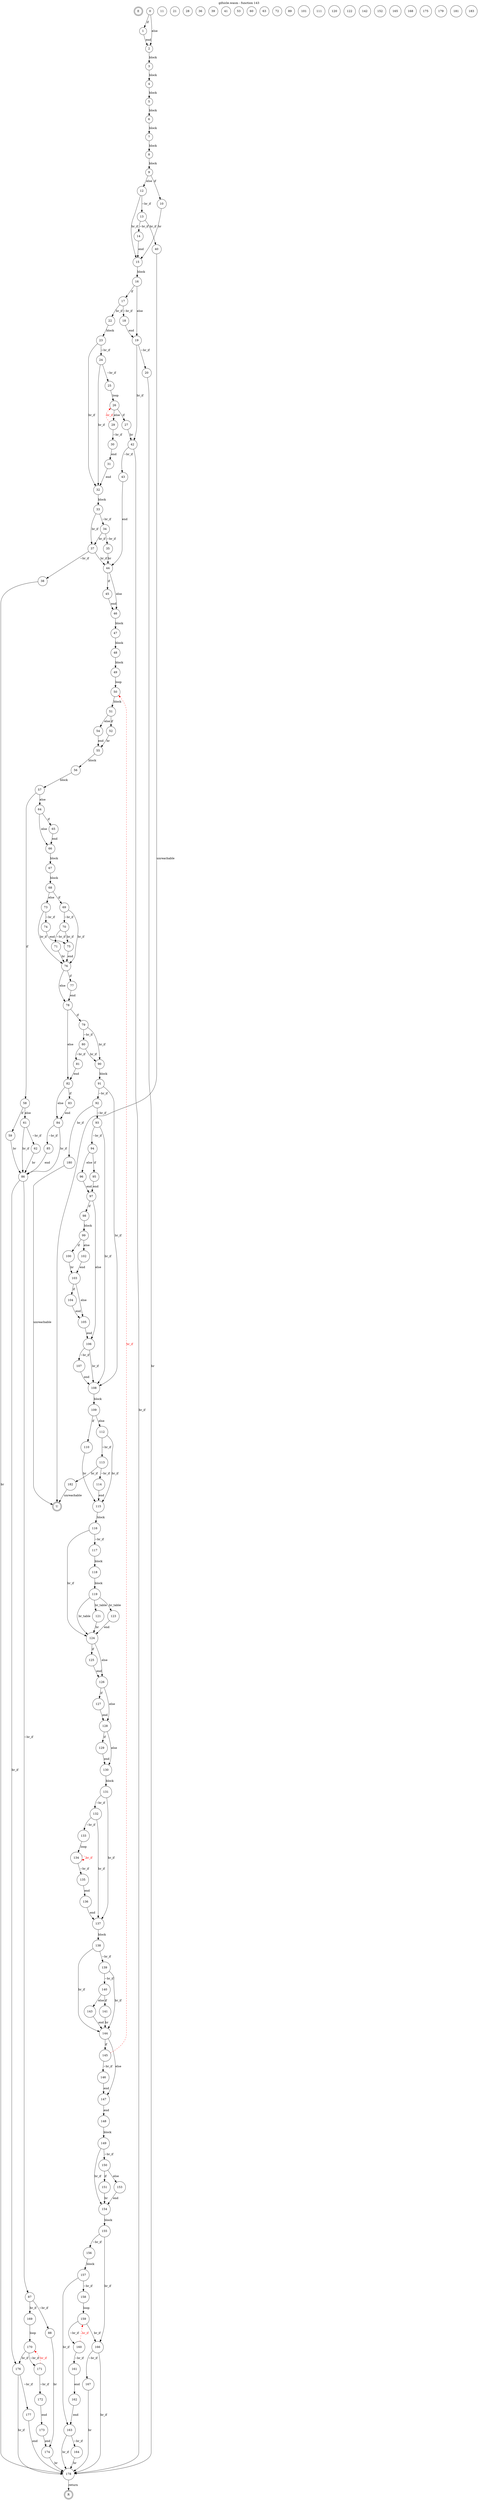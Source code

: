 digraph finite_state_machine {
    label = "gifsicle.wasm - function 143"
    labelloc =  t
    labelfontsize = 16
    labelfontcolor = black
    labelfontname = "Helvetica"
    node [shape = doublecircle]; E U R ;
node [shape=circle, fontcolor=black, style="", label="0"]0
node [shape=circle, fontcolor=black, style="", label="1"]1
node [shape=circle, fontcolor=black, style="", label="2"]2
node [shape=circle, fontcolor=black, style="", label="3"]3
node [shape=circle, fontcolor=black, style="", label="4"]4
node [shape=circle, fontcolor=black, style="", label="5"]5
node [shape=circle, fontcolor=black, style="", label="6"]6
node [shape=circle, fontcolor=black, style="", label="7"]7
node [shape=circle, fontcolor=black, style="", label="8"]8
node [shape=circle, fontcolor=black, style="", label="9"]9
node [shape=circle, fontcolor=black, style="", label="10"]10
node [shape=circle, fontcolor=black, style="", label="11"]11
node [shape=circle, fontcolor=black, style="", label="12"]12
node [shape=circle, fontcolor=black, style="", label="13"]13
node [shape=circle, fontcolor=black, style="", label="14"]14
node [shape=circle, fontcolor=black, style="", label="15"]15
node [shape=circle, fontcolor=black, style="", label="16"]16
node [shape=circle, fontcolor=black, style="", label="17"]17
node [shape=circle, fontcolor=black, style="", label="18"]18
node [shape=circle, fontcolor=black, style="", label="19"]19
node [shape=circle, fontcolor=black, style="", label="20"]20
node [shape=circle, fontcolor=black, style="", label="21"]21
node [shape=circle, fontcolor=black, style="", label="22"]22
node [shape=circle, fontcolor=black, style="", label="23"]23
node [shape=circle, fontcolor=black, style="", label="24"]24
node [shape=circle, fontcolor=black, style="", label="25"]25
node [shape=circle, fontcolor=black, style="", label="26"]26
node [shape=circle, fontcolor=black, style="", label="27"]27
node [shape=circle, fontcolor=black, style="", label="28"]28
node [shape=circle, fontcolor=black, style="", label="29"]29
node [shape=circle, fontcolor=black, style="", label="30"]30
node [shape=circle, fontcolor=black, style="", label="31"]31
node [shape=circle, fontcolor=black, style="", label="32"]32
node [shape=circle, fontcolor=black, style="", label="33"]33
node [shape=circle, fontcolor=black, style="", label="34"]34
node [shape=circle, fontcolor=black, style="", label="35"]35
node [shape=circle, fontcolor=black, style="", label="36"]36
node [shape=circle, fontcolor=black, style="", label="37"]37
node [shape=circle, fontcolor=black, style="", label="38"]38
node [shape=circle, fontcolor=black, style="", label="39"]39
node [shape=circle, fontcolor=black, style="", label="40"]40
node [shape=circle, fontcolor=black, style="", label="41"]41
node [shape=circle, fontcolor=black, style="", label="42"]42
node [shape=circle, fontcolor=black, style="", label="43"]43
node [shape=circle, fontcolor=black, style="", label="44"]44
node [shape=circle, fontcolor=black, style="", label="45"]45
node [shape=circle, fontcolor=black, style="", label="46"]46
node [shape=circle, fontcolor=black, style="", label="47"]47
node [shape=circle, fontcolor=black, style="", label="48"]48
node [shape=circle, fontcolor=black, style="", label="49"]49
node [shape=circle, fontcolor=black, style="", label="50"]50
node [shape=circle, fontcolor=black, style="", label="51"]51
node [shape=circle, fontcolor=black, style="", label="52"]52
node [shape=circle, fontcolor=black, style="", label="53"]53
node [shape=circle, fontcolor=black, style="", label="54"]54
node [shape=circle, fontcolor=black, style="", label="55"]55
node [shape=circle, fontcolor=black, style="", label="56"]56
node [shape=circle, fontcolor=black, style="", label="57"]57
node [shape=circle, fontcolor=black, style="", label="58"]58
node [shape=circle, fontcolor=black, style="", label="59"]59
node [shape=circle, fontcolor=black, style="", label="60"]60
node [shape=circle, fontcolor=black, style="", label="61"]61
node [shape=circle, fontcolor=black, style="", label="62"]62
node [shape=circle, fontcolor=black, style="", label="63"]63
node [shape=circle, fontcolor=black, style="", label="64"]64
node [shape=circle, fontcolor=black, style="", label="65"]65
node [shape=circle, fontcolor=black, style="", label="66"]66
node [shape=circle, fontcolor=black, style="", label="67"]67
node [shape=circle, fontcolor=black, style="", label="68"]68
node [shape=circle, fontcolor=black, style="", label="69"]69
node [shape=circle, fontcolor=black, style="", label="70"]70
node [shape=circle, fontcolor=black, style="", label="71"]71
node [shape=circle, fontcolor=black, style="", label="72"]72
node [shape=circle, fontcolor=black, style="", label="73"]73
node [shape=circle, fontcolor=black, style="", label="74"]74
node [shape=circle, fontcolor=black, style="", label="75"]75
node [shape=circle, fontcolor=black, style="", label="76"]76
node [shape=circle, fontcolor=black, style="", label="77"]77
node [shape=circle, fontcolor=black, style="", label="78"]78
node [shape=circle, fontcolor=black, style="", label="79"]79
node [shape=circle, fontcolor=black, style="", label="80"]80
node [shape=circle, fontcolor=black, style="", label="81"]81
node [shape=circle, fontcolor=black, style="", label="82"]82
node [shape=circle, fontcolor=black, style="", label="83"]83
node [shape=circle, fontcolor=black, style="", label="84"]84
node [shape=circle, fontcolor=black, style="", label="85"]85
node [shape=circle, fontcolor=black, style="", label="86"]86
node [shape=circle, fontcolor=black, style="", label="87"]87
node [shape=circle, fontcolor=black, style="", label="88"]88
node [shape=circle, fontcolor=black, style="", label="89"]89
node [shape=circle, fontcolor=black, style="", label="90"]90
node [shape=circle, fontcolor=black, style="", label="91"]91
node [shape=circle, fontcolor=black, style="", label="92"]92
node [shape=circle, fontcolor=black, style="", label="93"]93
node [shape=circle, fontcolor=black, style="", label="94"]94
node [shape=circle, fontcolor=black, style="", label="95"]95
node [shape=circle, fontcolor=black, style="", label="96"]96
node [shape=circle, fontcolor=black, style="", label="97"]97
node [shape=circle, fontcolor=black, style="", label="98"]98
node [shape=circle, fontcolor=black, style="", label="99"]99
node [shape=circle, fontcolor=black, style="", label="100"]100
node [shape=circle, fontcolor=black, style="", label="101"]101
node [shape=circle, fontcolor=black, style="", label="102"]102
node [shape=circle, fontcolor=black, style="", label="103"]103
node [shape=circle, fontcolor=black, style="", label="104"]104
node [shape=circle, fontcolor=black, style="", label="105"]105
node [shape=circle, fontcolor=black, style="", label="106"]106
node [shape=circle, fontcolor=black, style="", label="107"]107
node [shape=circle, fontcolor=black, style="", label="108"]108
node [shape=circle, fontcolor=black, style="", label="109"]109
node [shape=circle, fontcolor=black, style="", label="110"]110
node [shape=circle, fontcolor=black, style="", label="111"]111
node [shape=circle, fontcolor=black, style="", label="112"]112
node [shape=circle, fontcolor=black, style="", label="113"]113
node [shape=circle, fontcolor=black, style="", label="114"]114
node [shape=circle, fontcolor=black, style="", label="115"]115
node [shape=circle, fontcolor=black, style="", label="116"]116
node [shape=circle, fontcolor=black, style="", label="117"]117
node [shape=circle, fontcolor=black, style="", label="118"]118
node [shape=circle, fontcolor=black, style="", label="119"]119
node [shape=circle, fontcolor=black, style="", label="120"]120
node [shape=circle, fontcolor=black, style="", label="121"]121
node [shape=circle, fontcolor=black, style="", label="122"]122
node [shape=circle, fontcolor=black, style="", label="123"]123
node [shape=circle, fontcolor=black, style="", label="124"]124
node [shape=circle, fontcolor=black, style="", label="125"]125
node [shape=circle, fontcolor=black, style="", label="126"]126
node [shape=circle, fontcolor=black, style="", label="127"]127
node [shape=circle, fontcolor=black, style="", label="128"]128
node [shape=circle, fontcolor=black, style="", label="129"]129
node [shape=circle, fontcolor=black, style="", label="130"]130
node [shape=circle, fontcolor=black, style="", label="131"]131
node [shape=circle, fontcolor=black, style="", label="132"]132
node [shape=circle, fontcolor=black, style="", label="133"]133
node [shape=circle, fontcolor=black, style="", label="134"]134
node [shape=circle, fontcolor=black, style="", label="135"]135
node [shape=circle, fontcolor=black, style="", label="136"]136
node [shape=circle, fontcolor=black, style="", label="137"]137
node [shape=circle, fontcolor=black, style="", label="138"]138
node [shape=circle, fontcolor=black, style="", label="139"]139
node [shape=circle, fontcolor=black, style="", label="140"]140
node [shape=circle, fontcolor=black, style="", label="141"]141
node [shape=circle, fontcolor=black, style="", label="142"]142
node [shape=circle, fontcolor=black, style="", label="143"]143
node [shape=circle, fontcolor=black, style="", label="144"]144
node [shape=circle, fontcolor=black, style="", label="145"]145
node [shape=circle, fontcolor=black, style="", label="146"]146
node [shape=circle, fontcolor=black, style="", label="147"]147
node [shape=circle, fontcolor=black, style="", label="148"]148
node [shape=circle, fontcolor=black, style="", label="149"]149
node [shape=circle, fontcolor=black, style="", label="150"]150
node [shape=circle, fontcolor=black, style="", label="151"]151
node [shape=circle, fontcolor=black, style="", label="152"]152
node [shape=circle, fontcolor=black, style="", label="153"]153
node [shape=circle, fontcolor=black, style="", label="154"]154
node [shape=circle, fontcolor=black, style="", label="155"]155
node [shape=circle, fontcolor=black, style="", label="156"]156
node [shape=circle, fontcolor=black, style="", label="157"]157
node [shape=circle, fontcolor=black, style="", label="158"]158
node [shape=circle, fontcolor=black, style="", label="159"]159
node [shape=circle, fontcolor=black, style="", label="160"]160
node [shape=circle, fontcolor=black, style="", label="161"]161
node [shape=circle, fontcolor=black, style="", label="162"]162
node [shape=circle, fontcolor=black, style="", label="163"]163
node [shape=circle, fontcolor=black, style="", label="164"]164
node [shape=circle, fontcolor=black, style="", label="165"]165
node [shape=circle, fontcolor=black, style="", label="166"]166
node [shape=circle, fontcolor=black, style="", label="167"]167
node [shape=circle, fontcolor=black, style="", label="168"]168
node [shape=circle, fontcolor=black, style="", label="169"]169
node [shape=circle, fontcolor=black, style="", label="170"]170
node [shape=circle, fontcolor=black, style="", label="171"]171
node [shape=circle, fontcolor=black, style="", label="172"]172
node [shape=circle, fontcolor=black, style="", label="173"]173
node [shape=circle, fontcolor=black, style="", label="174"]174
node [shape=circle, fontcolor=black, style="", label="175"]175
node [shape=circle, fontcolor=black, style="", label="176"]176
node [shape=circle, fontcolor=black, style="", label="177"]177
node [shape=circle, fontcolor=black, style="", label="178"]178
node [shape=circle, fontcolor=black, style="", label="179"]179
node [shape=circle, fontcolor=black, style="", label="180"]180
node [shape=circle, fontcolor=black, style="", label="181"]181
node [shape=circle, fontcolor=black, style="", label="182"]182
node [shape=circle, fontcolor=black, style="", label="183"]183
node [shape=circle, fontcolor=black, style="", label="E"]E
node [shape=circle, fontcolor=black, style="", label="R"]R
node [shape=circle, fontcolor=black, style="", label="U"]U
    0 -> 1[label="if"];
    0 -> 2[label="else"];
    1 -> 2[label="end"];
    2 -> 3[label="block"];
    3 -> 4[label="block"];
    4 -> 5[label="block"];
    5 -> 6[label="block"];
    6 -> 7[label="block"];
    7 -> 8[label="block"];
    8 -> 9[label="block"];
    9 -> 10[label="if"];
    9 -> 12[label="else"];
    10 -> 15[label="br"];
    12 -> 13[label="~br_if"];
    12 -> 15[label="br_if"];
    13 -> 14[label="~br_if"];
    13 -> 40[label="br_if"];
    14 -> 15[label="end"];
    15 -> 16[label="block"];
    16 -> 17[label="if"];
    16 -> 19[label="else"];
    17 -> 18[label="~br_if"];
    17 -> 22[label="br_if"];
    18 -> 19[label="end"];
    19 -> 20[label="~br_if"];
    19 -> 42[label="br_if"];
    20 -> 178[label="br"];
    22 -> 23[label="block"];
    23 -> 24[label="~br_if"];
    23 -> 32[label="br_if"];
    24 -> 25[label="~br_if"];
    24 -> 32[label="br_if"];
    25 -> 26[label="loop"];
    26 -> 27[label="if"];
    26 -> 29[label="else"];
    27 -> 42[label="br"];
    29 -> 30[label="~br_if"];
    29 -> 26[style="dashed" color="red" fontcolor="red" label="br_if"];
    30 -> 31[label="end"];
    31 -> 32[label="end"];
    32 -> 33[label="block"];
    33 -> 34[label="~br_if"];
    33 -> 37[label="br_if"];
    34 -> 35[label="~br_if"];
    34 -> 37[label="br_if"];
    35 -> 44[label="br"];
    37 -> 38[label="~br_if"];
    37 -> 44[label="br_if"];
    38 -> 178[label="br"];
    40 -> U[label="unreachable"];
    42 -> 43[label="~br_if"];
    42 -> 178[label="br_if"];
    43 -> 44[label="end"];
    44 -> 45[label="if"];
    44 -> 46[label="else"];
    45 -> 46[label="end"];
    46 -> 47[label="block"];
    47 -> 48[label="block"];
    48 -> 49[label="block"];
    49 -> 50[label="loop"];
    50 -> 51[label="block"];
    51 -> 52[label="if"];
    51 -> 54[label="else"];
    52 -> 55[label="br"];
    54 -> 55[label="end"];
    55 -> 56[label="block"];
    56 -> 57[label="block"];
    57 -> 58[label="if"];
    57 -> 64[label="else"];
    58 -> 59[label="if"];
    58 -> 61[label="else"];
    59 -> 86[label="br"];
    61 -> 62[label="~br_if"];
    61 -> 86[label="br_if"];
    62 -> 86[label="br"];
    64 -> 65[label="if"];
    64 -> 66[label="else"];
    65 -> 66[label="end"];
    66 -> 67[label="block"];
    67 -> 68[label="block"];
    68 -> 69[label="if"];
    68 -> 73[label="else"];
    69 -> 70[label="~br_if"];
    69 -> 76[label="br_if"];
    70 -> 71[label="~br_if"];
    70 -> 75[label="br_if"];
    71 -> 76[label="br"];
    73 -> 74[label="~br_if"];
    73 -> 76[label="br_if"];
    74 -> 75[label="end"];
    75 -> 76[label="end"];
    76 -> 77[label="if"];
    76 -> 78[label="else"];
    77 -> 78[label="end"];
    78 -> 79[label="if"];
    78 -> 82[label="else"];
    79 -> 80[label="~br_if"];
    79 -> 90[label="br_if"];
    80 -> 81[label="~br_if"];
    80 -> 90[label="br_if"];
    81 -> 82[label="end"];
    82 -> 83[label="if"];
    82 -> 84[label="else"];
    83 -> 84[label="end"];
    84 -> 85[label="~br_if"];
    84 -> 86[label="br_if"];
    85 -> 86[label="end"];
    86 -> 87[label="~br_if"];
    86 -> 176[label="br_if"];
    87 -> 88[label="~br_if"];
    87 -> 169[label="br_if"];
    88 -> 174[label="br"];
    90 -> 91[label="block"];
    91 -> 92[label="~br_if"];
    91 -> 108[label="br_if"];
    92 -> 93[label="~br_if"];
    92 -> 180[label="br_if"];
    93 -> 94[label="~br_if"];
    93 -> 108[label="br_if"];
    94 -> 95[label="if"];
    94 -> 96[label="else"];
    95 -> 97[label="end"];
    96 -> 97[label="end"];
    97 -> 98[label="if"];
    97 -> 106[label="else"];
    98 -> 99[label="block"];
    99 -> 100[label="if"];
    99 -> 102[label="else"];
    100 -> 103[label="br"];
    102 -> 103[label="end"];
    103 -> 104[label="if"];
    103 -> 105[label="else"];
    104 -> 105[label="end"];
    105 -> 106[label="end"];
    106 -> 107[label="~br_if"];
    106 -> 108[label="br_if"];
    107 -> 108[label="end"];
    108 -> 109[label="block"];
    109 -> 110[label="if"];
    109 -> 112[label="else"];
    110 -> 115[label="br"];
    112 -> 113[label="~br_if"];
    112 -> 115[label="br_if"];
    113 -> 114[label="~br_if"];
    113 -> 182[label="br_if"];
    114 -> 115[label="end"];
    115 -> 116[label="block"];
    116 -> 117[label="~br_if"];
    116 -> 124[label="br_if"];
    117 -> 118[label="block"];
    118 -> 119[label="block"];
    119 -> 121[label="br_table"];
    119 -> 123[label="br_table"];
    119 -> 124[label="br_table"];
    121 -> 124[label="br"];
    123 -> 124[label="end"];
    124 -> 125[label="if"];
    124 -> 126[label="else"];
    125 -> 126[label="end"];
    126 -> 127[label="if"];
    126 -> 128[label="else"];
    127 -> 128[label="end"];
    128 -> 129[label="if"];
    128 -> 130[label="else"];
    129 -> 130[label="end"];
    130 -> 131[label="block"];
    131 -> 132[label="~br_if"];
    131 -> 137[label="br_if"];
    132 -> 133[label="~br_if"];
    132 -> 137[label="br_if"];
    133 -> 134[label="loop"];
    134 -> 135[label="~br_if"];
    134 -> 134[style="dashed" color="red" fontcolor="red" label="br_if"];
    135 -> 136[label="end"];
    136 -> 137[label="end"];
    137 -> 138[label="block"];
    138 -> 139[label="~br_if"];
    138 -> 144[label="br_if"];
    139 -> 140[label="~br_if"];
    139 -> 144[label="br_if"];
    140 -> 141[label="if"];
    140 -> 143[label="else"];
    141 -> 144[label="br"];
    143 -> 144[label="end"];
    144 -> 145[label="if"];
    144 -> 147[label="else"];
    145 -> 146[label="~br_if"];
    145 -> 50[style="dashed" color="red" fontcolor="red" label="br_if"];
    146 -> 147[label="end"];
    147 -> 148[label="end"];
    148 -> 149[label="block"];
    149 -> 150[label="~br_if"];
    149 -> 154[label="br_if"];
    150 -> 151[label="if"];
    150 -> 153[label="else"];
    151 -> 154[label="br"];
    153 -> 154[label="end"];
    154 -> 155[label="block"];
    155 -> 156[label="~br_if"];
    155 -> 166[label="br_if"];
    156 -> 157[label="block"];
    157 -> 158[label="~br_if"];
    157 -> 163[label="br_if"];
    158 -> 159[label="loop"];
    159 -> 160[label="~br_if"];
    159 -> 166[label="br_if"];
    160 -> 161[label="~br_if"];
    160 -> 159[style="dashed" color="red" fontcolor="red" label="br_if"];
    161 -> 162[label="end"];
    162 -> 163[label="end"];
    163 -> 164[label="~br_if"];
    163 -> 178[label="br_if"];
    164 -> 178[label="br"];
    166 -> 167[label="~br_if"];
    166 -> 178[label="br_if"];
    167 -> 178[label="br"];
    169 -> 170[label="loop"];
    170 -> 171[label="~br_if"];
    170 -> 176[label="br_if"];
    171 -> 172[label="~br_if"];
    171 -> 170[style="dashed" color="red" fontcolor="red" label="br_if"];
    172 -> 173[label="end"];
    173 -> 174[label="end"];
    174 -> 178[label="br"];
    176 -> 177[label="~br_if"];
    176 -> 178[label="br_if"];
    177 -> 178[label="end"];
    178 -> R[label="return"];
    180 -> U[label="unreachable"];
    182 -> U[label="unreachable"];
}
